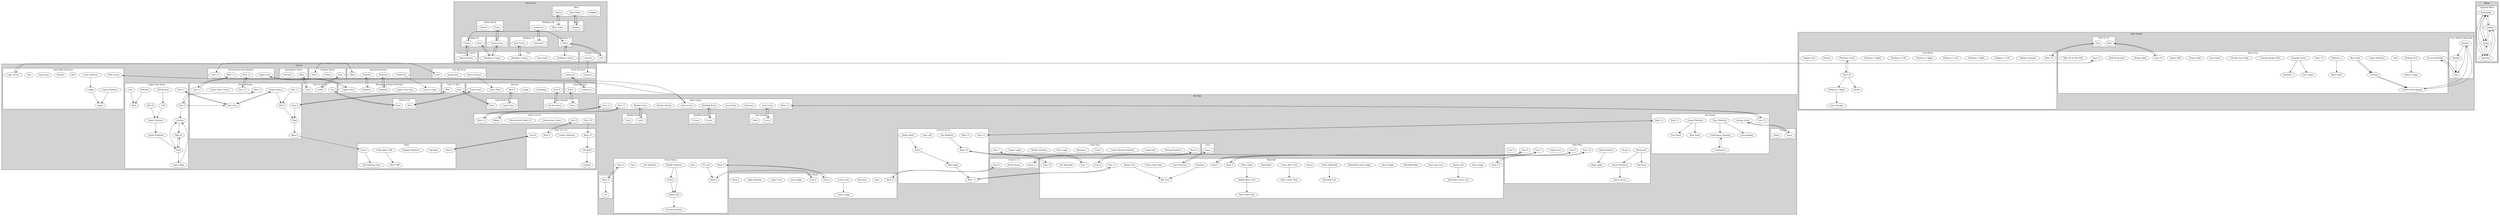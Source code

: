 digraph AxiomVerge2 {
    ranksep=1.0;
    subgraph cluster_Amagi {
        subgraph cluster_Amagi__Main_Area {
            Amagi__Main_Area__East_15 [label = "East 15"];
            Amagi__Main_Area__Waters_Edge [label = "Water's Edge"];
            Amagi__Main_Area__Shallow_End [label = "Shallow End"];
            Amagi__Main_Area__Cliff [label = "Cliff"];
            Amagi__Main_Area__Upper_Platform [label = "Upper Platform"];
            Amagi__Main_Area__West_Shelf [label = "West Shelf"];
            Amagi__Main_Area__West_Side [label = "West Side"];
            Amagi__Main_Area__Platform_2 [label = "Platform 2"];
            Amagi__Main_Area__East_Ledge [label = "East Ledge"];
            Amagi__Main_Area__Carving [label = "Carving"];
            Amagi__Main_Area__West_15 [label = "West 15"];
            Amagi__Main_Area__Secret_Outcropping [label = "Secret Outcropping"];
            Amagi__Main_Area__Platform_3 [label = "Platform 3"];
            Amagi__Main_Area__Catwalk_Center [label = "Catwalk Center"];
            Amagi__Main_Area__Catwalk_Broken_Part [label = "Catwalk Broken Part"];
            Amagi__Main_Area__Catwalk_East_Edge [label = "Catwalk East Edge"];
            Amagi__Main_Area__Save_Point [label = "Save Point"];
            Amagi__Main_Area__Enemy_Side [label = "Enemy Side"];
            Amagi__Main_Area__Small_Cliff [label = "Small Cliff"];
            Amagi__Main_Area__East_19 [label = "East 19"];
            Amagi__Main_Area__Broken_Wall [label = "Broken Wall"];
            Amagi__Main_Area__Wall_Stuck_Spot [label = "Wall Stuck Spot"];
            Amagi__Main_Area__Secret_Waterfall [label = "Secret Waterfall"];
            Amagi__Main_Area__Way_Off_To_The_Side [label = "Way Off To The Side"];
            label = "Main Area";
            bgcolor = "white";
        }
        subgraph cluster_Amagi__Cave_Behind_Waterfall {
            Amagi__Cave_Behind_Waterfall__Bottom [label = "Bottom"];
            Amagi__Cave_Behind_Waterfall__Middle [label = "Middle"];
            Amagi__Cave_Behind_Waterfall__Top [label = "Top"];
            label = "Cave Behind Waterfall";
            bgcolor = "white";
        }
        subgraph cluster_Amagi__Grid_31_19 {
            Amagi__Grid_31_19__West [label = "West"];
            Amagi__Grid_31_19__East [label = "East"];
            label = "Grid 31,19";
            bgcolor = "white";
        }
        subgraph cluster_Amagi__Liru_Room {
            Amagi__Liru_Room__West_19 [label = "West 19"];
            Amagi__Liru_Room__Hidden_Enemies [label = "Hidden Enemies"];
            Amagi__Liru_Room__Platform_1_Left [label = "Platform 1 Left"];
            Amagi__Liru_Room__Platform_1_Right [label = "Platform 1 Right"];
            Amagi__Liru_Room__Platform_2_Left [label = "Platform 2 Left"];
            Amagi__Liru_Room__Platform_2_Right [label = "Platform 2 Right"];
            Amagi__Liru_Room__Platform_3_Left [label = "Platform 3 Left"];
            Amagi__Liru_Room__Platform_3_Right [label = "Platform 3 Right"];
            Amagi__Liru_Room__Platform_4_Left [label = "Platform 4 Left"];
            Amagi__Liru_Room__Platform_4_Right [label = "Platform 4 Right"];
            Amagi__Liru_Room__Bottom [label = "Bottom"];
            Amagi__Liru_Room__Shrine [label = "Shrine"];
            Amagi__Liru_Room__West_20 [label = "West 20"];
            Amagi__Liru_Room__East_Passage [label = "East Passage"];
            Amagi__Liru_Room__Hidden_Exit [label = "Hidden Exit"];
            label = "Liru Room";
            bgcolor = "white";
        }
        label = "Lake Amagi";
        bgcolor = "lightgrey";
    }
    subgraph cluster_Antarctica {
        subgraph cluster_Antarctica__West {
            Antarctica__West__Helipad [label = "Helipad"];
            Antarctica__West__Shed_Entry [label = "Shed Entry"];
            Antarctica__West__Boxes [label = "Boxes"];
            label = "West";
            bgcolor = "white";
        }
        subgraph cluster_Antarctica__Shed {
            Antarctica__Shed__Interior [label = "Interior"];
            label = "Shed";
            bgcolor = "white";
        }
        subgraph cluster_Antarctica__Building_1W {
            Antarctica__Building_1W__West_Entry [label = "West Entry"];
            Antarctica__Building_1W__Connector [label = "Connector"];
            label = "Building 1W";
            bgcolor = "white";
        }
        subgraph cluster_Antarctica__Building_1E {
            Antarctica__Building_1E__Connector [label = "Connector"];
            Antarctica__Building_1E__East_Entry [label = "East Entry"];
            label = "Building 1E";
            bgcolor = "white";
        }
        subgraph cluster_Antarctica__East {
            Antarctica__East__Building_1_Entry [label = "Building 1 Entry"];
            Antarctica__East__Save_Point [label = "Save Point"];
            Antarctica__East__Building_2_Entry [label = "Building 2 Entry"];
            Antarctica__East__Building_2_Upper [label = "Building 2 Upper"];
            label = "East";
            bgcolor = "white";
        }
        subgraph cluster_Antarctica__Building_2L {
            Antarctica__Building_2L__Entry [label = "Entry"];
            label = "Building 2L";
            bgcolor = "white";
        }
        subgraph cluster_Antarctica__Building_2U {
            Antarctica__Building_2U__Stairs [label = "Stairs"];
            Antarctica__Building_2U__Door [label = "Door"];
            label = "Building 2U";
            bgcolor = "white";
        }
        subgraph cluster_Antarctica__Building_2U_Corner {
            Antarctica__Building_2U_Corner__Behind_Boxes [label = "Behind Boxes"];
            label = "Building 2U Corner";
            bgcolor = "white";
        }
        subgraph cluster_Antarctica__Top {
            Antarctica__Top__Power_Entry [label = "Power Entry"];
            label = "Top";
            bgcolor = "white";
        }
        subgraph cluster_Antarctica__Power_Room {
            Antarctica__Power_Room__Entry [label = "Entry"];
            Antarctica__Power_Room__Switch [label = "Switch"];
            label = "Power Room";
            bgcolor = "white";
        }
        subgraph cluster_Antarctica__Freight_Elevator {
            Antarctica__Freight_Elevator__Left [label = "Left"];
            Antarctica__Freight_Elevator__Controls [label = "Controls"];
            label = "Freight Elevator";
            bgcolor = "white";
        }
        label = "Antarctica";
        bgcolor = "lightgrey";
    }
    subgraph cluster_Ebih {
        subgraph cluster_Ebih__Base_Camp {
            Ebih__Base_Camp__East_11 [label = "East 11"];
            Ebih__Base_Camp__East_12 [label = "East 12"];
            Ebih__Base_Camp__Staircase [label = "Staircase"];
            Ebih__Base_Camp__Save_Point [label = "Save Point"];
            Ebih__Base_Camp__Bunker_Entry [label = "Bunker Entry"];
            Ebih__Base_Camp__Lake_Access [label = "Lake Access"];
            Ebih__Base_Camp__Behind_Vehicle [label = "Behind Vehicle"];
            Ebih__Base_Camp__Building_Entry [label = "Building Entry"];
            Ebih__Base_Camp__Tent_Entry [label = "Tent Entry"];
            Ebih__Base_Camp__West_13 [label = "West 13"];
            label = "Base Camp";
            bgcolor = "white";
        }
        subgraph cluster_Ebih__Bunker_Interior {
            Ebih__Bunker_Interior__Entry [label = "Entry"];
            Ebih__Bunker_Interior__Desk [label = "Desk"];
            label = "Bunker Interior";
            bgcolor = "white";
        }
        subgraph cluster_Ebih__Building_Interior {
            Ebih__Building_Interior__Entry [label = "Entry"];
            Ebih__Building_Interior__Corner [label = "Corner"];
            label = "Building Interior";
            bgcolor = "white";
        }
        subgraph cluster_Ebih__Tent_Interior {
            Ebih__Tent_Interior__Entry [label = "Entry"];
            Ebih__Tent_Interior__Desk [label = "Desk"];
            label = "Tent Interior";
            bgcolor = "white";
        }
        subgraph cluster_Ebih__By_Garage {
            Ebih__By_Garage__East_13 [label = "East 13"];
            Ebih__By_Garage__East_Platform [label = "East Platform"];
            Ebih__By_Garage__Crawlspace_Opening [label = "Crawlspace Opening"];
            Ebih__By_Garage__Crawlspace [label = "Crawlspace"];
            Ebih__By_Garage__Outcropping [label = "Outcropping"];
            Ebih__By_Garage__East_Bush [label = "East Bush"];
            Ebih__By_Garage__Lower_Platform [label = "Lower Platform"];
            Ebih__By_Garage__West_Bush [label = "West Bush"];
            Ebih__By_Garage__West_12 [label = "West 12"];
            Ebih__By_Garage__West_13 [label = "West 13"];
            Ebih__By_Garage__Garage_Entry [label = "Garage Entry"];
            label = "By Garage";
            bgcolor = "white";
        }
        subgraph cluster_Ebih__Garage {
            Ebih__Garage__Entry [label = "Entry"];
            Ebih__Garage__Boxes [label = "Boxes"];
            label = "Garage";
            bgcolor = "white";
        }
        subgraph cluster_Ebih__Grid_25_10_12 {
            Ebih__Grid_25_10_12__East_12 [label = "East 12"];
            Ebih__Grid_25_10_12__Bush [label = "Bush"];
            Ebih__Grid_25_10_12__West_12 [label = "West 12"];
            Ebih__Grid_25_10_12__Below_Bush [label = "Below Bush"];
            Ebih__Grid_25_10_12__Mid_Ledge [label = "Mid-Ledge"];
            Ebih__Grid_25_10_12__Gate_Left [label = "Gate Left"];
            Ebih__Grid_25_10_12__Top_Platform [label = "Top Platform"];
            Ebih__Grid_25_10_12__West_11 [label = "West 11"];
            Ebih__Grid_25_10_12__West_10 [label = "West 10"];
            label = "Grid 25,10-12";
            bgcolor = "white";
        }
        subgraph cluster_Ebih__Waterfall {
            Ebih__Waterfall__East_10 [label = "East 10"];
            Ebih__Waterfall__East_Ledge [label = "East Ledge"];
            Ebih__Waterfall__East_11 [label = "East 11"];
            Ebih__Waterfall__Near_East_Tree [label = "Near East Tree"];
            Ebih__Waterfall__Waterfall_Right [label = "Waterfall Right"];
            Ebih__Waterfall__Alcove_Right [label = "Alcove Right"];
            Ebih__Waterfall__Waterfall_Center_Right [label = "Waterfall Center Right"];
            Ebih__Waterfall__Waterfall_Center_Left [label = "Waterfall Center Left"];
            Ebih__Waterfall__Alcove_Left [label = "Alcove Left"];
            Ebih__Waterfall__Alcove [label = "Alcove"];
            Ebih__Waterfall__Under_Waterfall [label = "Under Waterfall"];
            Ebih__Waterfall__Waterfall_Left [label = "Waterfall Left"];
            Ebih__Waterfall__Wall_Right [label = "Wall Right"];
            Ebih__Waterfall__Lower_West_Tree [label = "Lower West Tree"];
            Ebih__Waterfall__West_Lower_Path [label = "West Lower Path"];
            Ebih__Waterfall__West_10 [label = "West 10"];
            Ebih__Waterfall__West_9 [label = "West 9"];
            Ebih__Waterfall__West_Climb [label = "West Climb"];
            Ebih__Waterfall__Middle_West_Tree [label = "Middle West Tree"];
            Ebih__Waterfall__West_Main_Path [label = "West Main Path"];
            Ebih__Waterfall__Cave_Entrance [label = "Cave Entrance"];
            Ebih__Waterfall__Center_Main_Path [label = "Center Main Path"];
            Ebih__Waterfall__Big_Tree [label = "Big Tree"];
            Ebih__Waterfall__Below_Tree [label = "Below Tree"];
            Ebih__Waterfall__Platform [label = "Platform"];
            Ebih__Waterfall__East_8 [label = "East 8"];
            Ebih__Waterfall__East_7 [label = "East 7"];
            Ebih__Waterfall__Top_Waterfall [label = "Top Waterfall"];
            Ebih__Waterfall__West_7 [label = "West 7"];
            label = "Waterfall";
            bgcolor = "white";
        }
        subgraph cluster_Ebih__Ebih_West {
            Ebih__Ebih_West__East_10 [label = "East 10"];
            Ebih__Ebih_West__Mid_Save [label = "Mid Save"];
            Ebih__Ebih_West__Alcove_Entrance [label = "Alcove Entrance"];
            Ebih__Ebih_West__Alcove [label = "Alcove"];
            Ebih__Ebih_West__Above_Alcove [label = "Above Alcove"];
            Ebih__Ebih_West__East_9 [label = "East 9"];
            Ebih__Ebih_West__Block_Left [label = "Block Left"];
            Ebih__Ebih_West__East_7 [label = "East 7"];
            Ebih__Ebih_West__Upper_Save [label = "Upper Save"];
            Ebih__Ebih_West__High_Platform [label = "High Platform"];
            Ebih__Ebih_West__High_Ledge [label = "High Ledge"];
            Ebih__Ebih_West__East_6 [label = "East 6"];
            Ebih__Ebih_West__East_8 [label = "East 8"];
            label = "Ebih West";
            bgcolor = "white";
        }
        subgraph cluster_Ebih__Cave {
            Ebih__Cave__Entry [label = "Entry"];
            label = "Cave";
            bgcolor = "white";
        }
        subgraph cluster_Ebih__Ebih_East {
            Ebih__Ebih_East__West_8 [label = "West 8"];
            Ebih__Ebih_East__Moving_Platform [label = "Moving Platform"];
            Ebih__Ebih_East__Ledge_End [label = "Ledge End"];
            Ebih__Ebih_East__Lower_Moving_Platform [label = "Lower Moving Platform"];
            Ebih__Ebih_East__Corner [label = "Corner"];
            Ebih__Ebih_East__Dispenser [label = "Dispenser"];
            Ebih__Ebih_East__East_Ledge [label = "East Ledge"];
            Ebih__Ebih_East__Middle_Platform [label = "Middle Platform"];
            Ebih__Ebih_East__Upper_Ledge [label = "Upper Ledge"];
            Ebih__Ebih_East__West_7 [label = "West 7"];
            label = "Ebih East";
            bgcolor = "white";
        }
        subgraph cluster_Ebih__Grid_21_1_5 {
            Ebih__Grid_21_1_5__West_6 [label = "West 6"];
            Ebih__Grid_21_1_5__Portal_Stand [label = "Portal Stand"];
            Ebih__Grid_21_1_5__East_6 [label = "East 6"];
            label = "Grid 21,1-5";
            bgcolor = "white";
        }
        subgraph cluster_Ebih__Boss_Room {
            Ebih__Boss_Room__West_6 [label = "West 6"];
            Ebih__Boss_Room__Boss [label = "Boss"];
            Ebih__Boss_Room__Past_Boss [label = "Past Boss"];
            Ebih__Boss_Room__Lower_Tree [label = "Lower Tree"];
            Ebih__Boss_Room__Lower_Ledge [label = "Lower Ledge"];
            Ebih__Boss_Room__East_6 [label = "East 6"];
            Ebih__Boss_Room__East_4 [label = "East 4"];
            Ebih__Boss_Room__East_Ledge [label = "East Ledge"];
            Ebih__Boss_Room__Upper_Tree [label = "Upper Tree"];
            Ebih__Boss_Room__High_Platform [label = "High Platform"];
            Ebih__Boss_Room__West_5 [label = "West 5"];
            label = "Boss Room";
            bgcolor = "white";
        }
        subgraph cluster_Ebih__Drone_Room {
            Ebih__Drone_Room__West_6 [label = "West 6"];
            Ebih__Drone_Room__West_4 [label = "West 4"];
            Ebih__Drone_Room__Pit_Left [label = "Pit Left"];
            Ebih__Drone_Room__Portal [label = "Portal"];
            Ebih__Drone_Room__Item [label = "Item"];
            Ebih__Drone_Room__Middle_Platform [label = "Middle Platform"];
            Ebih__Drone_Room__Portal_Exit [label = "Portal Exit"];
            Ebih__Drone_Room__Moving_Platform [label = "Moving Platform"];
            Ebih__Drone_Room__Left_Platform [label = "Left Platform"];
            Ebih__Drone_Room__Tree [label = "Tree"];
            Ebih__Drone_Room__East_4 [label = "East 4"];
            label = "Drone Room";
            bgcolor = "white";
        }
        subgraph cluster_Ebih__Grid_25_2_6 {
            Ebih__Grid_25_2_6__West_4 [label = "West 4"];
            Ebih__Grid_25_2_6__Pit [label = "Pit"];
            label = "Grid 25,2-6";
            bgcolor = "white";
        }
        label = "Mt Ebih";
        bgcolor = "lightgrey";
    }
    subgraph cluster_Glacier {
        subgraph cluster_Glacier__Dock_Elevator {
            Glacier__Dock_Elevator__Elevator [label = "Elevator"];
            Glacier__Dock_Elevator__Connector [label = "Connector"];
            label = "Dock Elevator";
            bgcolor = "white";
        }
        subgraph cluster_Glacier__Dock_Interior {
            Glacier__Dock_Interior__Connector [label = "Connector"];
            Glacier__Dock_Interior__Entry [label = "Entry"];
            label = "Dock Interior";
            bgcolor = "white";
        }
        subgraph cluster_Glacier__Dock_Outside {
            Glacier__Dock_Outside__Entry [label = "Entry"];
            Glacier__Dock_Outside__Do_Not_Enter [label = "Do Not Enter"];
            label = "Dock Outside";
            bgcolor = "white";
        }
        subgraph cluster_Glacier__Revival {
            Glacier__Revival__East_9 [label = "East 9"];
            Glacier__Revival__Overhang [label = "Overhang"];
            Glacier__Revival__Ledge [label = "Ledge"];
            Glacier__Revival__Lower_East [label = "Lower East"];
            Glacier__Revival__Save_Point [label = "Save Point"];
            Glacier__Revival__West_8 [label = "West 8"];
            label = "Revival";
            bgcolor = "white";
        }
        subgraph cluster_Glacier__Grid_42_10 {
            Glacier__Grid_42_10__West [label = "West"];
            Glacier__Grid_42_10__East [label = "East"];
            label = "Grid 42,10";
            bgcolor = "white";
        }
        subgraph cluster_Glacier__Grid_43_10_11 {
            Glacier__Grid_43_10_11__Top [label = "Top"];
            Glacier__Grid_43_10_11__East [label = "East"];
            Glacier__Grid_43_10_11__Lower [label = "Lower"];
            label = "Grid 43,10-11";
            bgcolor = "white";
        }
        subgraph cluster_Glacier__Compass_Room {
            Glacier__Compass_Room__East [label = "East"];
            Glacier__Compass_Room__Center [label = "Center"];
            Glacier__Compass_Room__West [label = "West"];
            label = "Compass Room";
            bgcolor = "white";
        }
        subgraph cluster_Glacier__The_Big_Drop {
            Glacier__The_Big_Drop__East [label = "East"];
            Glacier__The_Big_Drop__Small_Path [label = "Small Path"];
            Glacier__The_Big_Drop__Water_Surface [label = "Water Surface"];
            label = "The Big Drop";
            bgcolor = "white";
        }
        subgraph cluster_Glacier__Grid_39_40_7_9 {
            Glacier__Grid_39_40_7_9__Upper_East [label = "Upper East"];
            Glacier__Grid_39_40_7_9__West [label = "West"];
            label = "Grid 39-40,7-9";
            bgcolor = "white";
        }
        subgraph cluster_Glacier__Grid_37_38_9 {
            Glacier__Grid_37_38_9__East [label = "East"];
            Glacier__Grid_37_38_9__West [label = "West"];
            label = "Grid 37-38,9";
            bgcolor = "white";
        }
        subgraph cluster_Glacier__Vertical_Room {
            Glacier__Vertical_Room__East_9 [label = "East 9"];
            Glacier__Vertical_Room__West_9 [label = "West 9"];
            Glacier__Vertical_Room__Mid_9 [label = "Mid 9"];
            Glacier__Vertical_Room__Mid_11 [label = "Mid 11"];
            Glacier__Vertical_Room__Under_Switch [label = "Under Switch"];
            Glacier__Vertical_Room__Past_Gate [label = "Past Gate"];
            Glacier__Vertical_Room__Peak [label = "Peak"];
            Glacier__Vertical_Room__West_8 [label = "West 8"];
            Glacier__Vertical_Room__East_12 [label = "East 12"];
            Glacier__Vertical_Room__Lower_West_Corner [label = "Lower West Corner"];
            Glacier__Vertical_Room__East_13 [label = "East 13"];
            label = "Vertical Room";
            bgcolor = "white";
        }
        subgraph cluster_Glacier__Boomerang_Antechamber {
            Glacier__Boomerang_Antechamber__West_13 [label = "West 13"];
            Glacier__Boomerang_Antechamber__East_12 [label = "East 12"];
            Glacier__Boomerang_Antechamber__Upper_East [label = "Upper East"];
            Glacier__Boomerang_Antechamber__West_12 [label = "West 12"];
            label = "Boomerang Antechamber";
            bgcolor = "white";
        }
        subgraph cluster_Glacier__Boomerang_Room {
            Glacier__Boomerang_Room__West [label = "West"];
            Glacier__Boomerang_Room__Platform [label = "Platform"];
            Glacier__Boomerang_Room__Center_ish [label = "Center-ish"];
            Glacier__Boomerang_Room__Pedestal [label = "Pedestal"];
            label = "Boomerang Room";
            bgcolor = "white";
        }
        subgraph cluster_Glacier__Boomerang_Room_Switched {
            Glacier__Boomerang_Room_Switched__Pedestal [label = "Pedestal"];
            Glacier__Boomerang_Room_Switched__Upper_Gate_East [label = "Upper Gate East"];
            Glacier__Boomerang_Room_Switched__Center_Ledge [label = "Center Ledge"];
            Glacier__Boomerang_Room_Switched__Platform [label = "Platform"];
            Glacier__Boomerang_Room_Switched__Upper_West [label = "Upper West"];
            label = "Boomerang Room Switched";
            bgcolor = "white";
        }
        subgraph cluster_Glacier__Ledge_Grab_Room {
            Glacier__Ledge_Grab_Room__East_9 [label = "East 9"];
            Glacier__Ledge_Grab_Room__Column [label = "Column"];
            Glacier__Ledge_Grab_Room__Gate_Ledge [label = "Gate Ledge"];
            Glacier__Ledge_Grab_Room__East_11 [label = "East 11"];
            Glacier__Ledge_Grab_Room__Mid_35 [label = "Mid 35"];
            Glacier__Ledge_Grab_Room__Mid_34 [label = "Mid 34"];
            Glacier__Ledge_Grab_Room__Cliff [label = "Cliff"];
            Glacier__Ledge_Grab_Room__Cliff_Bottom [label = "Cliff Bottom"];
            Glacier__Ledge_Grab_Room__Pedestal [label = "Pedestal"];
            Glacier__Ledge_Grab_Room__Gate [label = "Gate"];
            Glacier__Ledge_Grab_Room__West [label = "West"];
            Glacier__Ledge_Grab_Room__Lower_Platform [label = "Lower Platform"];
            Glacier__Ledge_Grab_Room__Upper_Platform [label = "Upper Platform"];
            Glacier__Ledge_Grab_Room__Fork [label = "Fork"];
            label = "Ledge Grab Room";
            bgcolor = "white";
        }
        subgraph cluster_Glacier__Peak {
            Glacier__Peak__East_8 [label = "East 8"];
            Glacier__Peak__Top_Platform_East [label = "Top Platform East"];
            Glacier__Peak__Top_Rock [label = "Top Rock"];
            Glacier__Peak__Highest_Platform [label = "Highest Platform"];
            Glacier__Peak__West_Cliff [label = "West Cliff"];
            Glacier__Peak__Under_West_Cliff [label = "Under West Cliff"];
            Glacier__Peak__West_8 [label = "West 8"];
            label = "Peak";
            bgcolor = "white";
        }
        subgraph cluster_Glacier__Grid_32_7_10 {
            Glacier__Grid_32_7_10__East_8 [label = "East 8"];
            Glacier__Grid_32_7_10__Center_Platform [label = "Center Platform"];
            Glacier__Grid_32_7_10__Column [label = "Column"];
            Glacier__Grid_32_7_10__Left_Rock [label = "Left Rock"];
            Glacier__Grid_32_7_10__West_9 [label = "West 9"];
            Glacier__Grid_32_7_10__West_10 [label = "West 10"];
            label = "Grid 32,7-10";
            bgcolor = "white";
        }
        subgraph cluster_Glacier__Grid_31_9_12 {
            Glacier__Grid_31_9_12__East_9 [label = "East 9"];
            Glacier__Grid_31_9_12__East_10 [label = "East 10"];
            Glacier__Grid_31_9_12__Observation_Tower [label = "Observation Tower"];
            Glacier__Grid_31_9_12__Observation_Tower_L4 [label = "Observation Tower L4"];
            Glacier__Grid_31_9_12__West_12 [label = "West 12"];
            Glacier__Grid_31_9_12__Midair [label = "Midair"];
            label = "Grid 31,9-12";
            bgcolor = "white";
        }
        subgraph cluster_Glacier__Lake_Main_Entrance {
            Glacier__Lake_Main_Entrance__Ebih_Access [label = "Ebih Access"];
            Glacier__Lake_Main_Entrance__Upper [label = "Upper"];
            Glacier__Lake_Main_Entrance__Upper_Platform [label = "Upper Platform"];
            Glacier__Lake_Main_Entrance__Ledge [label = "Ledge"];
            Glacier__Lake_Main_Entrance__Lower_Platform [label = "Lower Platform"];
            Glacier__Lake_Main_Entrance__Hill [label = "Hill"];
            Glacier__Lake_Main_Entrance__Bottom [label = "Bottom"];
            Glacier__Lake_Main_Entrance__Side_Jump [label = "Side Jump"];
            Glacier__Lake_Main_Entrance__Side [label = "Side"];
            Glacier__Lake_Main_Entrance__Lake_Access [label = "Lake Access"];
            label = "Lake Main Entrance";
            bgcolor = "white";
        }
        subgraph cluster_Glacier__Apocalypse_Entry {
            Glacier__Apocalypse_Entry__West [label = "West"];
            Glacier__Apocalypse_Entry__Terminal [label = "Terminal"];
            label = "Apocalypse Entry";
            bgcolor = "white";
        }
        label = "Glacier";
        bgcolor = "lightgrey";
    }
    subgraph cluster_Menu {
        subgraph cluster_Menu__Upgrade_Menu {
            Menu__Upgrade_Menu__Physiology [label = "Physiology"];
            Menu__Upgrade_Menu__Combat [label = "Combat"];
            Menu__Upgrade_Menu__Infection [label = "Infection"];
            Menu__Upgrade_Menu__Drone [label = "Drone"];
            label = "Upgrade Menu";
            bgcolor = "white";
        }
        label = "Menu";
        bgcolor = "lightgrey";
    }
    Amagi__Main_Area__East_15 -> Glacier__Lake_Main_Entrance__Lake_Access;
    Amagi__Main_Area__Shallow_End -> Amagi__Main_Area__Waters_Edge;
    Amagi__Main_Area__West_Side -> Amagi__Main_Area__Carving;
    Amagi__Main_Area__West_Side -> Amagi__Main_Area__Carving;
    Amagi__Main_Area__Platform_2 -> Amagi__Main_Area__West_Shelf;
    Amagi__Main_Area__Carving -> Amagi__Main_Area__Secret_Outcropping;
    Amagi__Main_Area__Carving -> Amagi__Main_Area__Secret_Outcropping;
    Amagi__Main_Area__Secret_Outcropping -> Amagi__Cave_Behind_Waterfall__Bottom;
    Amagi__Main_Area__Catwalk_Center -> Amagi__Main_Area__East_Ledge;
    Amagi__Main_Area__Catwalk_Center -> Amagi__Main_Area__Platform_3;
    Amagi__Main_Area__East_19 -> Amagi__Grid_31_19__West;
    Amagi__Main_Area__Secret_Waterfall -> Amagi__Cave_Behind_Waterfall__Top;
    Amagi__Cave_Behind_Waterfall__Bottom -> Amagi__Main_Area__Secret_Outcropping;
    Amagi__Cave_Behind_Waterfall__Bottom -> Amagi__Cave_Behind_Waterfall__Middle;
    Amagi__Cave_Behind_Waterfall__Bottom -> Amagi__Cave_Behind_Waterfall__Top;
    Amagi__Cave_Behind_Waterfall__Middle -> Amagi__Cave_Behind_Waterfall__Top;
    Amagi__Cave_Behind_Waterfall__Top -> Amagi__Main_Area__Secret_Waterfall;
    Amagi__Grid_31_19__West -> Amagi__Main_Area__East_19;
    Amagi__Grid_31_19__East -> Amagi__Liru_Room__West_19;
    Amagi__Liru_Room__West_19 -> Amagi__Grid_31_19__East;
    Amagi__Liru_Room__Platform_4_Left -> Amagi__Liru_Room__West_20;
    Amagi__Liru_Room__Platform_4_Right -> Amagi__Liru_Room__East_Passage;
    Amagi__Liru_Room__West_20 -> Amagi__Liru_Room__Platform_4_Left;
    Amagi__Liru_Room__West_20 -> Amagi__Liru_Room__Platform_4_Right;
    Amagi__Liru_Room__West_20 -> Amagi__Liru_Room__Shrine;
    Antarctica__West__Shed_Entry -> Antarctica__Shed__Interior;
    Antarctica__West__Boxes -> Antarctica__Building_1W__West_Entry;
    Antarctica__Shed__Interior -> Antarctica__West__Shed_Entry;
    Antarctica__Building_1W__West_Entry -> Antarctica__West__Boxes;
    Antarctica__Building_1W__Connector -> Antarctica__Building_1E__Connector;
    Antarctica__Building_1E__Connector -> Antarctica__Building_1W__Connector;
    Antarctica__Building_1E__East_Entry -> Antarctica__East__Building_1_Entry;
    Antarctica__East__Building_1_Entry -> Antarctica__Building_1E__East_Entry;
    Antarctica__East__Building_2_Entry -> Antarctica__Building_2L__Entry;
    Antarctica__East__Building_2_Upper -> Antarctica__Building_2U__Door;
    Antarctica__East__Building_2_Upper -> Antarctica__Top__Power_Entry;
    Antarctica__Building_2L__Entry -> Antarctica__Building_2U__Stairs;
    Antarctica__Building_2L__Entry -> Antarctica__East__Building_2_Entry;
    Antarctica__Building_2L__Entry -> Antarctica__Freight_Elevator__Left;
    Antarctica__Building_2U__Stairs -> Antarctica__Building_2L__Entry;
    Antarctica__Building_2U__Stairs -> Antarctica__Building_2U_Corner__Behind_Boxes;
    Antarctica__Building_2U__Door -> Antarctica__East__Building_2_Upper;
    Antarctica__Building_2U_Corner__Behind_Boxes -> Antarctica__Building_2U__Stairs;
    Antarctica__Top__Power_Entry -> Antarctica__East__Building_2_Upper;
    Antarctica__Top__Power_Entry -> Antarctica__Power_Room__Entry;
    Antarctica__Power_Room__Entry -> Antarctica__Top__Power_Entry;
    Antarctica__Freight_Elevator__Left -> Antarctica__Building_2L__Entry;
    Antarctica__Freight_Elevator__Controls -> Glacier__Dock_Elevator__Elevator;
    Ebih__Base_Camp__East_11 -> Glacier__Grid_31_9_12__Midair;
    Ebih__Base_Camp__East_12 -> Glacier__Grid_31_9_12__West_12;
    Ebih__Base_Camp__Bunker_Entry -> Ebih__Bunker_Interior__Entry;
    Ebih__Base_Camp__Lake_Access -> Glacier__Lake_Main_Entrance__Ebih_Access;
    Ebih__Base_Camp__Building_Entry -> Ebih__Building_Interior__Entry;
    Ebih__Base_Camp__Tent_Entry -> Ebih__Tent_Interior__Entry;
    Ebih__Base_Camp__West_13 -> Ebih__By_Garage__East_13;
    Ebih__Bunker_Interior__Entry -> Ebih__Base_Camp__Bunker_Entry;
    Ebih__Building_Interior__Entry -> Ebih__Base_Camp__Building_Entry;
    Ebih__Tent_Interior__Entry -> Ebih__Base_Camp__Tent_Entry;
    Ebih__By_Garage__East_13 -> Ebih__Base_Camp__West_13;
    Ebih__By_Garage__East_Platform -> Ebih__By_Garage__Crawlspace_Opening;
    Ebih__By_Garage__East_Platform -> Ebih__By_Garage__Outcropping;
    Ebih__By_Garage__Crawlspace_Opening -> Ebih__By_Garage__Crawlspace;
    Ebih__By_Garage__Crawlspace -> Ebih__By_Garage__Crawlspace_Opening;
    Ebih__By_Garage__Lower_Platform -> Ebih__By_Garage__East_Bush;
    Ebih__By_Garage__Lower_Platform -> Ebih__By_Garage__West_Bush;
    Ebih__By_Garage__West_12 -> Ebih__Grid_25_10_12__East_12;
    Ebih__By_Garage__Garage_Entry -> Ebih__Garage__Entry;
    Ebih__Garage__Entry -> Ebih__By_Garage__Garage_Entry;
    Ebih__Grid_25_10_12__East_12 -> Ebih__By_Garage__West_12;
    Ebih__Grid_25_10_12__Bush -> Ebih__Grid_25_10_12__Mid_Ledge;
    Ebih__Grid_25_10_12__Below_Bush -> Ebih__Grid_25_10_12__Bush;
    Ebih__Grid_25_10_12__Mid_Ledge -> Ebih__Grid_25_10_12__West_11;
    Ebih__Grid_25_10_12__Top_Platform -> Ebih__Grid_25_10_12__West_10;
    Ebih__Grid_25_10_12__West_11 -> Ebih__Waterfall__East_11;
    Ebih__Grid_25_10_12__West_10 -> Ebih__Waterfall__East_10;
    Ebih__Waterfall__East_10 -> Ebih__Grid_25_10_12__West_10;
    Ebih__Waterfall__East_11 -> Ebih__Grid_25_10_12__West_11;
    Ebih__Waterfall__Alcove_Left -> Ebih__Waterfall__Waterfall_Center_Left;
    Ebih__Waterfall__Under_Waterfall -> Ebih__Waterfall__Waterfall_Left;
    Ebih__Waterfall__Lower_West_Tree -> Ebih__Waterfall__West_Lower_Path;
    Ebih__Waterfall__West_10 -> Ebih__Ebih_West__East_10;
    Ebih__Waterfall__West_9 -> Ebih__Ebih_West__East_9;
    Ebih__Waterfall__West_Climb -> Ebih__Waterfall__Middle_West_Tree;
    Ebih__Waterfall__Middle_West_Tree -> Ebih__Waterfall__West_Main_Path;
    Ebih__Waterfall__Cave_Entrance -> Ebih__Cave__Entry;
    Ebih__Waterfall__Below_Tree -> Ebih__Waterfall__Big_Tree;
    Ebih__Waterfall__Platform -> Ebih__Waterfall__Big_Tree;
    Ebih__Waterfall__East_8 -> Ebih__Ebih_East__West_8;
    Ebih__Waterfall__East_7 -> Ebih__Ebih_East__West_7;
    Ebih__Waterfall__West_7 -> Ebih__Ebih_West__East_7;
    Ebih__Ebih_West__East_10 -> Ebih__Waterfall__West_10;
    Ebih__Ebih_West__Alcove_Entrance -> Ebih__Ebih_West__Above_Alcove;
    Ebih__Ebih_West__East_9 -> Ebih__Waterfall__West_9;
    Ebih__Ebih_West__Block_Left -> Ebih__Ebih_West__Alcove_Entrance;
    Ebih__Ebih_West__Block_Left -> Ebih__Ebih_West__Mid_Save;
    Ebih__Ebih_West__East_7 -> Ebih__Waterfall__West_7;
    Ebih__Ebih_West__High_Platform -> Ebih__Ebih_West__High_Ledge;
    Ebih__Ebih_West__East_6 -> Ebih__Grid_21_1_5__West_6;
    Ebih__Cave__Entry -> Ebih__Waterfall__Cave_Entrance;
    Ebih__Ebih_East__West_8 -> Ebih__Waterfall__East_8;
    Ebih__Ebih_East__West_7 -> Ebih__Waterfall__East_7;
    Ebih__Grid_21_1_5__West_6 -> Ebih__Ebih_West__East_6;
    Ebih__Grid_21_1_5__East_6 -> Ebih__Boss_Room__West_6;
    Ebih__Boss_Room__West_6 -> Ebih__Grid_21_1_5__East_6;
    Ebih__Boss_Room__Lower_Tree -> Ebih__Boss_Room__Lower_Ledge;
    Ebih__Boss_Room__East_6 -> Ebih__Drone_Room__West_6;
    Ebih__Boss_Room__East_4 -> Ebih__Drone_Room__West_4;
    Ebih__Drone_Room__West_6 -> Ebih__Boss_Room__East_6;
    Ebih__Drone_Room__West_4 -> Ebih__Boss_Room__East_4;
    Ebih__Drone_Room__Pit_Left -> Ebih__Drone_Room__West_6;
    Ebih__Drone_Room__Portal -> Ebih__Drone_Room__Portal_Exit;
    Ebih__Drone_Room__Middle_Platform -> Ebih__Drone_Room__Portal_Exit;
    Ebih__Drone_Room__Middle_Platform -> Ebih__Drone_Room__Portal;
    Ebih__Drone_Room__Portal_Exit -> Ebih__Drone_Room__Moving_Platform;
    Ebih__Drone_Room__East_4 -> Ebih__Grid_25_2_6__West_4;
    Ebih__Grid_25_2_6__West_4 -> Ebih__Drone_Room__East_4;
    Ebih__Grid_25_2_6__West_4 -> Ebih__Grid_25_2_6__Pit;
    Glacier__Dock_Elevator__Connector -> Glacier__Dock_Interior__Connector;
    Glacier__Dock_Interior__Connector -> Glacier__Dock_Elevator__Connector;
    Glacier__Dock_Interior__Entry -> Glacier__Dock_Outside__Entry;
    Glacier__Dock_Outside__Entry -> Glacier__Dock_Interior__Entry;
    Glacier__Dock_Outside__Do_Not_Enter -> Glacier__Revival__East_9;
    Glacier__Revival__East_9 -> Glacier__Dock_Outside__Do_Not_Enter;
    Glacier__Revival__Lower_East -> Glacier__Grid_42_10__West;
    Glacier__Revival__West_8 -> Glacier__Grid_39_40_7_9__Upper_East;
    Glacier__Grid_42_10__West -> Glacier__Revival__Lower_East;
    Glacier__Grid_42_10__East -> Glacier__Grid_43_10_11__Top;
    Glacier__Grid_43_10_11__Top -> Glacier__Grid_42_10__East;
    Glacier__Grid_43_10_11__East -> Glacier__Apocalypse_Entry__West;
    Glacier__Grid_43_10_11__Lower -> Glacier__Compass_Room__East;
    Glacier__Compass_Room__East -> Glacier__Grid_43_10_11__Lower;
    Glacier__Compass_Room__West -> Glacier__The_Big_Drop__East;
    Glacier__The_Big_Drop__East -> Glacier__Compass_Room__West;
    Glacier__The_Big_Drop__Water_Surface -> Glacier__Revival__Save_Point;
    Glacier__Grid_39_40_7_9__Upper_East -> Glacier__Revival__West_8;
    Glacier__Grid_39_40_7_9__West -> Glacier__Grid_37_38_9__East;
    Glacier__Grid_37_38_9__East -> Glacier__Grid_39_40_7_9__West;
    Glacier__Grid_37_38_9__West -> Glacier__Vertical_Room__East_9;
    Glacier__Vertical_Room__East_9 -> Glacier__Grid_37_38_9__West;
    Glacier__Vertical_Room__East_9 -> Glacier__Vertical_Room__Peak;
    Glacier__Vertical_Room__West_9 -> Glacier__Ledge_Grab_Room__East_9;
    Glacier__Vertical_Room__Mid_9 -> Glacier__Vertical_Room__Peak;
    Glacier__Vertical_Room__Mid_11 -> Glacier__Vertical_Room__Mid_9;
    Glacier__Vertical_Room__Under_Switch -> Glacier__Vertical_Room__Mid_9;
    Glacier__Vertical_Room__Under_Switch -> Glacier__Vertical_Room__Past_Gate;
    Glacier__Vertical_Room__Past_Gate -> Glacier__Ledge_Grab_Room__East_11;
    Glacier__Vertical_Room__Past_Gate -> Glacier__Vertical_Room__Under_Switch;
    Glacier__Vertical_Room__Peak -> Glacier__Vertical_Room__West_8;
    Glacier__Vertical_Room__West_8 -> Glacier__Peak__East_8;
    Glacier__Vertical_Room__East_12 -> Glacier__Boomerang_Antechamber__West_12;
    Glacier__Vertical_Room__East_13 -> Glacier__Boomerang_Antechamber__West_13;
    Glacier__Boomerang_Antechamber__West_13 -> Glacier__Vertical_Room__East_13;
    Glacier__Boomerang_Antechamber__East_12 -> Glacier__Boomerang_Room__West;
    Glacier__Boomerang_Antechamber__Upper_East -> Glacier__Boomerang_Room_Switched__Upper_West;
    Glacier__Boomerang_Antechamber__West_12 -> Glacier__Vertical_Room__East_12;
    Glacier__Boomerang_Room__West -> Glacier__Boomerang_Antechamber__East_12;
    Glacier__Boomerang_Room__Platform -> Glacier__Boomerang_Room_Switched__Platform;
    Glacier__Boomerang_Room__Center_ish -> Glacier__Boomerang_Room_Switched__Center_Ledge;
    Glacier__Boomerang_Room__Pedestal -> Glacier__Boomerang_Room_Switched__Pedestal;
    Glacier__Boomerang_Room_Switched__Pedestal -> Glacier__Boomerang_Room__Pedestal;
    Glacier__Boomerang_Room_Switched__Platform -> Glacier__Boomerang_Room__Platform;
    Glacier__Boomerang_Room_Switched__Upper_West -> Glacier__Boomerang_Antechamber__Upper_East;
    Glacier__Ledge_Grab_Room__East_9 -> Glacier__Ledge_Grab_Room__Column;
    Glacier__Ledge_Grab_Room__East_9 -> Glacier__Vertical_Room__Past_Gate;
    Glacier__Ledge_Grab_Room__East_9 -> Glacier__Vertical_Room__West_9;
    Glacier__Ledge_Grab_Room__Column -> Glacier__Ledge_Grab_Room__Mid_35;
    Glacier__Ledge_Grab_Room__Gate_Ledge -> Glacier__Ledge_Grab_Room__Column;
    Glacier__Ledge_Grab_Room__East_11 -> Glacier__Vertical_Room__Past_Gate;
    Glacier__Ledge_Grab_Room__Mid_35 -> Glacier__Ledge_Grab_Room__Fork;
    Glacier__Ledge_Grab_Room__Mid_34 -> Glacier__Ledge_Grab_Room__Lower_Platform;
    Glacier__Ledge_Grab_Room__Cliff -> Glacier__Ledge_Grab_Room__Lower_Platform;
    Glacier__Ledge_Grab_Room__Cliff_Bottom -> Glacier__Ledge_Grab_Room__Cliff;
    Glacier__Ledge_Grab_Room__Pedestal -> Glacier__Ledge_Grab_Room__West;
    Glacier__Ledge_Grab_Room__Gate -> Glacier__Ledge_Grab_Room__West;
    Glacier__Ledge_Grab_Room__Lower_Platform -> Glacier__Ledge_Grab_Room__Upper_Platform;
    Glacier__Ledge_Grab_Room__Upper_Platform -> Glacier__Ledge_Grab_Room__Fork;
    Glacier__Ledge_Grab_Room__Fork -> Glacier__Ledge_Grab_Room__Column;
    Glacier__Ledge_Grab_Room__Fork -> Glacier__Ledge_Grab_Room__Gate_Ledge;
    Glacier__Ledge_Grab_Room__Fork -> Glacier__Ledge_Grab_Room__Mid_35;
    Glacier__Peak__East_8 -> Glacier__Peak__Top_Platform_East;
    Glacier__Peak__Under_West_Cliff -> Glacier__Peak__West_Cliff;
    Glacier__Peak__West_8 -> Glacier__Grid_32_7_10__East_8;
    Glacier__Grid_32_7_10__East_8 -> Glacier__Peak__West_8;
    Glacier__Grid_32_7_10__Left_Rock -> Glacier__Grid_32_7_10__Column;
    Glacier__Grid_32_7_10__West_9 -> Glacier__Grid_31_9_12__East_9;
    Glacier__Grid_32_7_10__West_10 -> Glacier__Grid_32_7_10__Left_Rock;
    Glacier__Grid_31_9_12__East_9 -> Glacier__Grid_32_7_10__West_9;
    Glacier__Grid_31_9_12__East_10 -> Glacier__Grid_32_7_10__West_10;
    Glacier__Grid_31_9_12__West_12 -> Ebih__Base_Camp__East_12;
    Glacier__Grid_31_9_12__Midair -> Ebih__Base_Camp__East_11;
    Glacier__Lake_Main_Entrance__Ebih_Access -> Ebih__Base_Camp__Lake_Access;
    Glacier__Lake_Main_Entrance__Upper_Platform -> Glacier__Lake_Main_Entrance__Upper;
    Glacier__Lake_Main_Entrance__Ledge -> Glacier__Lake_Main_Entrance__Upper;
    Glacier__Lake_Main_Entrance__Lower_Platform -> Glacier__Lake_Main_Entrance__Ledge;
    Glacier__Lake_Main_Entrance__Lake_Access -> Amagi__Main_Area__East_15;
    Glacier__Apocalypse_Entry__West -> Glacier__Grid_43_10_11__East;
    Menu__Upgrade_Menu__Physiology -> Menu__Upgrade_Menu__Combat;
    Menu__Upgrade_Menu__Physiology -> Menu__Upgrade_Menu__Drone;
    Menu__Upgrade_Menu__Physiology -> Menu__Upgrade_Menu__Infection;
    Menu__Upgrade_Menu__Combat -> Menu__Upgrade_Menu__Drone;
    Menu__Upgrade_Menu__Combat -> Menu__Upgrade_Menu__Infection;
    Menu__Upgrade_Menu__Combat -> Menu__Upgrade_Menu__Physiology;
    Menu__Upgrade_Menu__Infection -> Menu__Upgrade_Menu__Combat;
    Menu__Upgrade_Menu__Infection -> Menu__Upgrade_Menu__Drone;
    Menu__Upgrade_Menu__Infection -> Menu__Upgrade_Menu__Physiology;
    Menu__Upgrade_Menu__Drone -> Menu__Upgrade_Menu__Combat;
    Menu__Upgrade_Menu__Drone -> Menu__Upgrade_Menu__Infection;
    Menu__Upgrade_Menu__Drone -> Menu__Upgrade_Menu__Physiology;
}